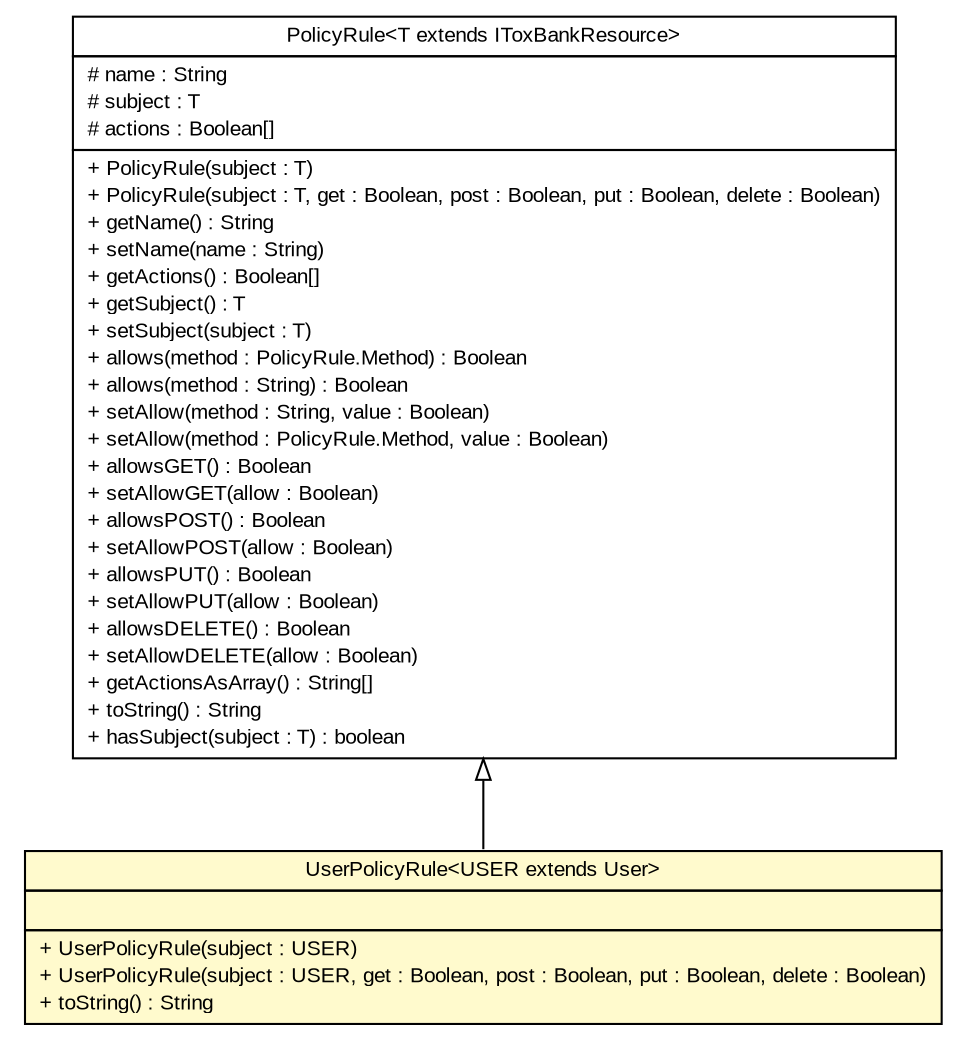 #!/usr/local/bin/dot
#
# Class diagram 
# Generated by UmlGraph version 4.6 (http://www.spinellis.gr/sw/umlgraph)
#

digraph G {
	edge [fontname="arial",fontsize=10,labelfontname="arial",labelfontsize=10];
	node [fontname="arial",fontsize=10,shape=plaintext];
	// net.toxbank.client.policy.UserPolicyRule<USER extends net.toxbank.client.resource.User>
	c737 [label=<<table border="0" cellborder="1" cellspacing="0" cellpadding="2" port="p" bgcolor="lemonChiffon" href="./UserPolicyRule.html">
		<tr><td><table border="0" cellspacing="0" cellpadding="1">
			<tr><td> UserPolicyRule&lt;USER extends User&gt; </td></tr>
		</table></td></tr>
		<tr><td><table border="0" cellspacing="0" cellpadding="1">
			<tr><td align="left">  </td></tr>
		</table></td></tr>
		<tr><td><table border="0" cellspacing="0" cellpadding="1">
			<tr><td align="left"> + UserPolicyRule(subject : USER) </td></tr>
			<tr><td align="left"> + UserPolicyRule(subject : USER, get : Boolean, post : Boolean, put : Boolean, delete : Boolean) </td></tr>
			<tr><td align="left"> + toString() : String </td></tr>
		</table></td></tr>
		</table>>, fontname="arial", fontcolor="black", fontsize=10.0];
	// net.toxbank.client.policy.PolicyRule<T extends net.toxbank.client.resource.IToxBankResource>
	c739 [label=<<table border="0" cellborder="1" cellspacing="0" cellpadding="2" port="p" href="./PolicyRule.html">
		<tr><td><table border="0" cellspacing="0" cellpadding="1">
			<tr><td> PolicyRule&lt;T extends IToxBankResource&gt; </td></tr>
		</table></td></tr>
		<tr><td><table border="0" cellspacing="0" cellpadding="1">
			<tr><td align="left"> # name : String </td></tr>
			<tr><td align="left"> # subject : T </td></tr>
			<tr><td align="left"> # actions : Boolean[] </td></tr>
		</table></td></tr>
		<tr><td><table border="0" cellspacing="0" cellpadding="1">
			<tr><td align="left"> + PolicyRule(subject : T) </td></tr>
			<tr><td align="left"> + PolicyRule(subject : T, get : Boolean, post : Boolean, put : Boolean, delete : Boolean) </td></tr>
			<tr><td align="left"> + getName() : String </td></tr>
			<tr><td align="left"> + setName(name : String) </td></tr>
			<tr><td align="left"> + getActions() : Boolean[] </td></tr>
			<tr><td align="left"> + getSubject() : T </td></tr>
			<tr><td align="left"> + setSubject(subject : T) </td></tr>
			<tr><td align="left"> + allows(method : PolicyRule.Method) : Boolean </td></tr>
			<tr><td align="left"> + allows(method : String) : Boolean </td></tr>
			<tr><td align="left"> + setAllow(method : String, value : Boolean) </td></tr>
			<tr><td align="left"> + setAllow(method : PolicyRule.Method, value : Boolean) </td></tr>
			<tr><td align="left"> + allowsGET() : Boolean </td></tr>
			<tr><td align="left"> + setAllowGET(allow : Boolean) </td></tr>
			<tr><td align="left"> + allowsPOST() : Boolean </td></tr>
			<tr><td align="left"> + setAllowPOST(allow : Boolean) </td></tr>
			<tr><td align="left"> + allowsPUT() : Boolean </td></tr>
			<tr><td align="left"> + setAllowPUT(allow : Boolean) </td></tr>
			<tr><td align="left"> + allowsDELETE() : Boolean </td></tr>
			<tr><td align="left"> + setAllowDELETE(allow : Boolean) </td></tr>
			<tr><td align="left"> + getActionsAsArray() : String[] </td></tr>
			<tr><td align="left"> + toString() : String </td></tr>
			<tr><td align="left"> + hasSubject(subject : T) : boolean </td></tr>
		</table></td></tr>
		</table>>, fontname="arial", fontcolor="black", fontsize=10.0];
	//net.toxbank.client.policy.UserPolicyRule<USER extends net.toxbank.client.resource.User> extends net.toxbank.client.policy.PolicyRule<USER>
	c739:p -> c737:p [dir=back,arrowtail=empty];
}

